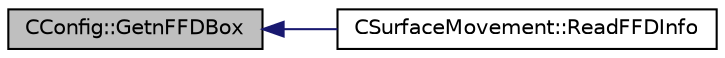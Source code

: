 digraph "CConfig::GetnFFDBox"
{
  edge [fontname="Helvetica",fontsize="10",labelfontname="Helvetica",labelfontsize="10"];
  node [fontname="Helvetica",fontsize="10",shape=record];
  rankdir="LR";
  Node8537 [label="CConfig::GetnFFDBox",height=0.2,width=0.4,color="black", fillcolor="grey75", style="filled", fontcolor="black"];
  Node8537 -> Node8538 [dir="back",color="midnightblue",fontsize="10",style="solid",fontname="Helvetica"];
  Node8538 [label="CSurfaceMovement::ReadFFDInfo",height=0.2,width=0.4,color="black", fillcolor="white", style="filled",URL="$class_c_surface_movement.html#af72337ffcc3c207f8788b280a790b508",tooltip="Read the free form information from the grid input file. "];
}
